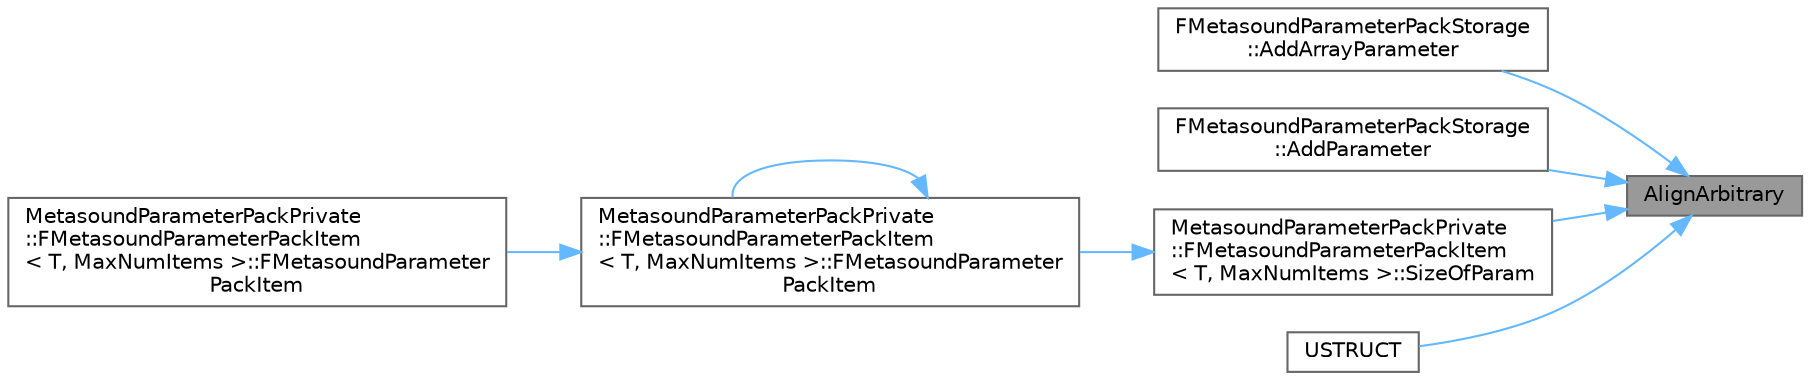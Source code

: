 digraph "AlignArbitrary"
{
 // INTERACTIVE_SVG=YES
 // LATEX_PDF_SIZE
  bgcolor="transparent";
  edge [fontname=Helvetica,fontsize=10,labelfontname=Helvetica,labelfontsize=10];
  node [fontname=Helvetica,fontsize=10,shape=box,height=0.2,width=0.4];
  rankdir="RL";
  Node1 [id="Node000001",label="AlignArbitrary",height=0.2,width=0.4,color="gray40", fillcolor="grey60", style="filled", fontcolor="black",tooltip="Aligns a value to the nearest higher multiple of 'Alignment'."];
  Node1 -> Node2 [id="edge1_Node000001_Node000002",dir="back",color="steelblue1",style="solid",tooltip=" "];
  Node2 [id="Node000002",label="FMetasoundParameterPackStorage\l::AddArrayParameter",height=0.2,width=0.4,color="grey40", fillcolor="white", style="filled",URL="$d1/d1b/structFMetasoundParameterPackStorage.html#a1b025b7a6e6290cc243f80533eb513de",tooltip=" "];
  Node1 -> Node3 [id="edge2_Node000001_Node000003",dir="back",color="steelblue1",style="solid",tooltip=" "];
  Node3 [id="Node000003",label="FMetasoundParameterPackStorage\l::AddParameter",height=0.2,width=0.4,color="grey40", fillcolor="white", style="filled",URL="$d1/d1b/structFMetasoundParameterPackStorage.html#a0ab992c632087b0fca3d0f809d87849a",tooltip=" "];
  Node1 -> Node4 [id="edge3_Node000001_Node000004",dir="back",color="steelblue1",style="solid",tooltip=" "];
  Node4 [id="Node000004",label="MetasoundParameterPackPrivate\l::FMetasoundParameterPackItem\l\< T, MaxNumItems \>::SizeOfParam",height=0.2,width=0.4,color="grey40", fillcolor="white", style="filled",URL="$d7/d1a/structMetasoundParameterPackPrivate_1_1FMetasoundParameterPackItem.html#a309843cd99e9873066f2e7dcabffc2f4",tooltip=" "];
  Node4 -> Node5 [id="edge4_Node000004_Node000005",dir="back",color="steelblue1",style="solid",tooltip=" "];
  Node5 [id="Node000005",label="MetasoundParameterPackPrivate\l::FMetasoundParameterPackItem\l\< T, MaxNumItems \>::FMetasoundParameter\lPackItem",height=0.2,width=0.4,color="grey40", fillcolor="white", style="filled",URL="$d7/d1a/structMetasoundParameterPackPrivate_1_1FMetasoundParameterPackItem.html#abae0086fca9be01138b6269792c8ac6a",tooltip=" "];
  Node5 -> Node6 [id="edge5_Node000005_Node000006",dir="back",color="steelblue1",style="solid",tooltip=" "];
  Node6 [id="Node000006",label="MetasoundParameterPackPrivate\l::FMetasoundParameterPackItem\l\< T, MaxNumItems \>::FMetasoundParameter\lPackItem",height=0.2,width=0.4,color="grey40", fillcolor="white", style="filled",URL="$d7/d1a/structMetasoundParameterPackPrivate_1_1FMetasoundParameterPackItem.html#a1acc5605830615da0d7567ecc4f6bd2b",tooltip=" "];
  Node5 -> Node5 [id="edge6_Node000005_Node000005",dir="back",color="steelblue1",style="solid",tooltip=" "];
  Node1 -> Node7 [id="edge7_Node000001_Node000007",dir="back",color="steelblue1",style="solid",tooltip=" "];
  Node7 [id="Node000007",label="USTRUCT",height=0.2,width=0.4,color="grey40", fillcolor="white", style="filled",URL="$d1/dbc/FontSdfSettings_8h.html#ab193a0344399c4097974640d92ff1f98",tooltip="Settings for signed distance field fonts."];
}
